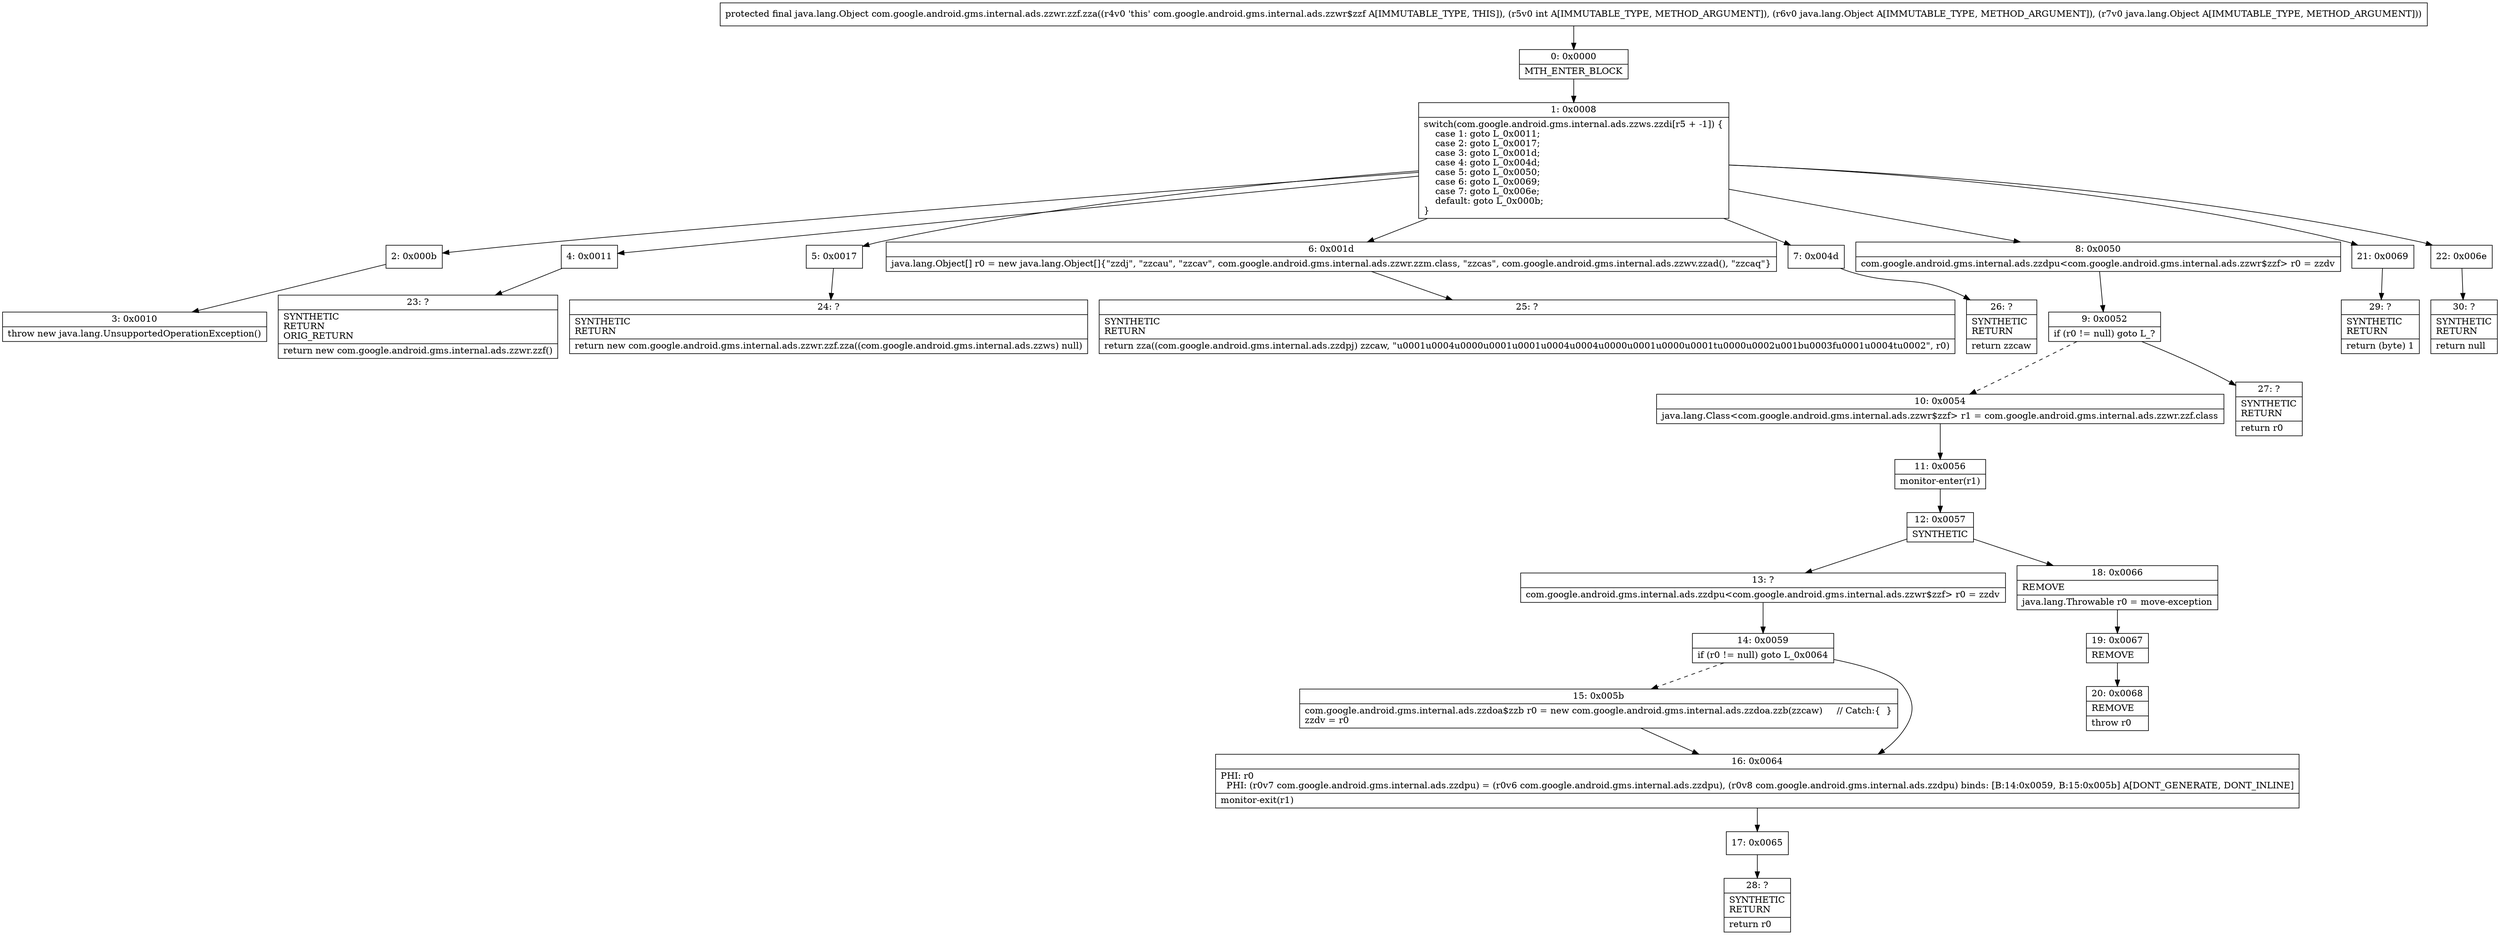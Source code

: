 digraph "CFG forcom.google.android.gms.internal.ads.zzwr.zzf.zza(ILjava\/lang\/Object;Ljava\/lang\/Object;)Ljava\/lang\/Object;" {
Node_0 [shape=record,label="{0\:\ 0x0000|MTH_ENTER_BLOCK\l}"];
Node_1 [shape=record,label="{1\:\ 0x0008|switch(com.google.android.gms.internal.ads.zzws.zzdi[r5 + \-1]) \{\l    case 1: goto L_0x0011;\l    case 2: goto L_0x0017;\l    case 3: goto L_0x001d;\l    case 4: goto L_0x004d;\l    case 5: goto L_0x0050;\l    case 6: goto L_0x0069;\l    case 7: goto L_0x006e;\l    default: goto L_0x000b;\l\}\l}"];
Node_2 [shape=record,label="{2\:\ 0x000b}"];
Node_3 [shape=record,label="{3\:\ 0x0010|throw new java.lang.UnsupportedOperationException()\l}"];
Node_4 [shape=record,label="{4\:\ 0x0011}"];
Node_5 [shape=record,label="{5\:\ 0x0017}"];
Node_6 [shape=record,label="{6\:\ 0x001d|java.lang.Object[] r0 = new java.lang.Object[]\{\"zzdj\", \"zzcau\", \"zzcav\", com.google.android.gms.internal.ads.zzwr.zzm.class, \"zzcas\", com.google.android.gms.internal.ads.zzwv.zzad(), \"zzcaq\"\}\l}"];
Node_7 [shape=record,label="{7\:\ 0x004d}"];
Node_8 [shape=record,label="{8\:\ 0x0050|com.google.android.gms.internal.ads.zzdpu\<com.google.android.gms.internal.ads.zzwr$zzf\> r0 = zzdv\l}"];
Node_9 [shape=record,label="{9\:\ 0x0052|if (r0 != null) goto L_?\l}"];
Node_10 [shape=record,label="{10\:\ 0x0054|java.lang.Class\<com.google.android.gms.internal.ads.zzwr$zzf\> r1 = com.google.android.gms.internal.ads.zzwr.zzf.class\l}"];
Node_11 [shape=record,label="{11\:\ 0x0056|monitor\-enter(r1)\l}"];
Node_12 [shape=record,label="{12\:\ 0x0057|SYNTHETIC\l}"];
Node_13 [shape=record,label="{13\:\ ?|com.google.android.gms.internal.ads.zzdpu\<com.google.android.gms.internal.ads.zzwr$zzf\> r0 = zzdv\l}"];
Node_14 [shape=record,label="{14\:\ 0x0059|if (r0 != null) goto L_0x0064\l}"];
Node_15 [shape=record,label="{15\:\ 0x005b|com.google.android.gms.internal.ads.zzdoa$zzb r0 = new com.google.android.gms.internal.ads.zzdoa.zzb(zzcaw)     \/\/ Catch:\{  \}\lzzdv = r0\l}"];
Node_16 [shape=record,label="{16\:\ 0x0064|PHI: r0 \l  PHI: (r0v7 com.google.android.gms.internal.ads.zzdpu) = (r0v6 com.google.android.gms.internal.ads.zzdpu), (r0v8 com.google.android.gms.internal.ads.zzdpu) binds: [B:14:0x0059, B:15:0x005b] A[DONT_GENERATE, DONT_INLINE]\l|monitor\-exit(r1)\l}"];
Node_17 [shape=record,label="{17\:\ 0x0065}"];
Node_18 [shape=record,label="{18\:\ 0x0066|REMOVE\l|java.lang.Throwable r0 = move\-exception\l}"];
Node_19 [shape=record,label="{19\:\ 0x0067|REMOVE\l}"];
Node_20 [shape=record,label="{20\:\ 0x0068|REMOVE\l|throw r0\l}"];
Node_21 [shape=record,label="{21\:\ 0x0069}"];
Node_22 [shape=record,label="{22\:\ 0x006e}"];
Node_23 [shape=record,label="{23\:\ ?|SYNTHETIC\lRETURN\lORIG_RETURN\l|return new com.google.android.gms.internal.ads.zzwr.zzf()\l}"];
Node_24 [shape=record,label="{24\:\ ?|SYNTHETIC\lRETURN\l|return new com.google.android.gms.internal.ads.zzwr.zzf.zza((com.google.android.gms.internal.ads.zzws) null)\l}"];
Node_25 [shape=record,label="{25\:\ ?|SYNTHETIC\lRETURN\l|return zza((com.google.android.gms.internal.ads.zzdpj) zzcaw, \"u0001u0004u0000u0001u0001u0004u0004u0000u0001u0000u0001tu0000u0002u001bu0003fu0001u0004tu0002\", r0)\l}"];
Node_26 [shape=record,label="{26\:\ ?|SYNTHETIC\lRETURN\l|return zzcaw\l}"];
Node_27 [shape=record,label="{27\:\ ?|SYNTHETIC\lRETURN\l|return r0\l}"];
Node_28 [shape=record,label="{28\:\ ?|SYNTHETIC\lRETURN\l|return r0\l}"];
Node_29 [shape=record,label="{29\:\ ?|SYNTHETIC\lRETURN\l|return (byte) 1\l}"];
Node_30 [shape=record,label="{30\:\ ?|SYNTHETIC\lRETURN\l|return null\l}"];
MethodNode[shape=record,label="{protected final java.lang.Object com.google.android.gms.internal.ads.zzwr.zzf.zza((r4v0 'this' com.google.android.gms.internal.ads.zzwr$zzf A[IMMUTABLE_TYPE, THIS]), (r5v0 int A[IMMUTABLE_TYPE, METHOD_ARGUMENT]), (r6v0 java.lang.Object A[IMMUTABLE_TYPE, METHOD_ARGUMENT]), (r7v0 java.lang.Object A[IMMUTABLE_TYPE, METHOD_ARGUMENT])) }"];
MethodNode -> Node_0;
Node_0 -> Node_1;
Node_1 -> Node_2;
Node_1 -> Node_4;
Node_1 -> Node_5;
Node_1 -> Node_6;
Node_1 -> Node_7;
Node_1 -> Node_8;
Node_1 -> Node_21;
Node_1 -> Node_22;
Node_2 -> Node_3;
Node_4 -> Node_23;
Node_5 -> Node_24;
Node_6 -> Node_25;
Node_7 -> Node_26;
Node_8 -> Node_9;
Node_9 -> Node_10[style=dashed];
Node_9 -> Node_27;
Node_10 -> Node_11;
Node_11 -> Node_12;
Node_12 -> Node_13;
Node_12 -> Node_18;
Node_13 -> Node_14;
Node_14 -> Node_15[style=dashed];
Node_14 -> Node_16;
Node_15 -> Node_16;
Node_16 -> Node_17;
Node_17 -> Node_28;
Node_18 -> Node_19;
Node_19 -> Node_20;
Node_21 -> Node_29;
Node_22 -> Node_30;
}

